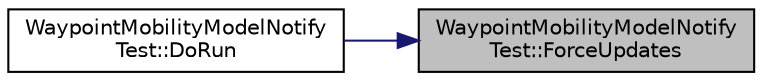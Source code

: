 digraph "WaypointMobilityModelNotifyTest::ForceUpdates"
{
 // LATEX_PDF_SIZE
  edge [fontname="Helvetica",fontsize="10",labelfontname="Helvetica",labelfontsize="10"];
  node [fontname="Helvetica",fontsize="10",shape=record];
  rankdir="RL";
  Node1 [label="WaypointMobilityModelNotify\lTest::ForceUpdates",height=0.2,width=0.4,color="black", fillcolor="grey75", style="filled", fontcolor="black",tooltip="Force updates."];
  Node1 -> Node2 [dir="back",color="midnightblue",fontsize="10",style="solid",fontname="Helvetica"];
  Node2 [label="WaypointMobilityModelNotify\lTest::DoRun",height=0.2,width=0.4,color="black", fillcolor="white", style="filled",URL="$class_waypoint_mobility_model_notify_test.html#a3806dd9c9361141fade8ce51021e33ff",tooltip="Implementation to actually run this TestCase."];
}
